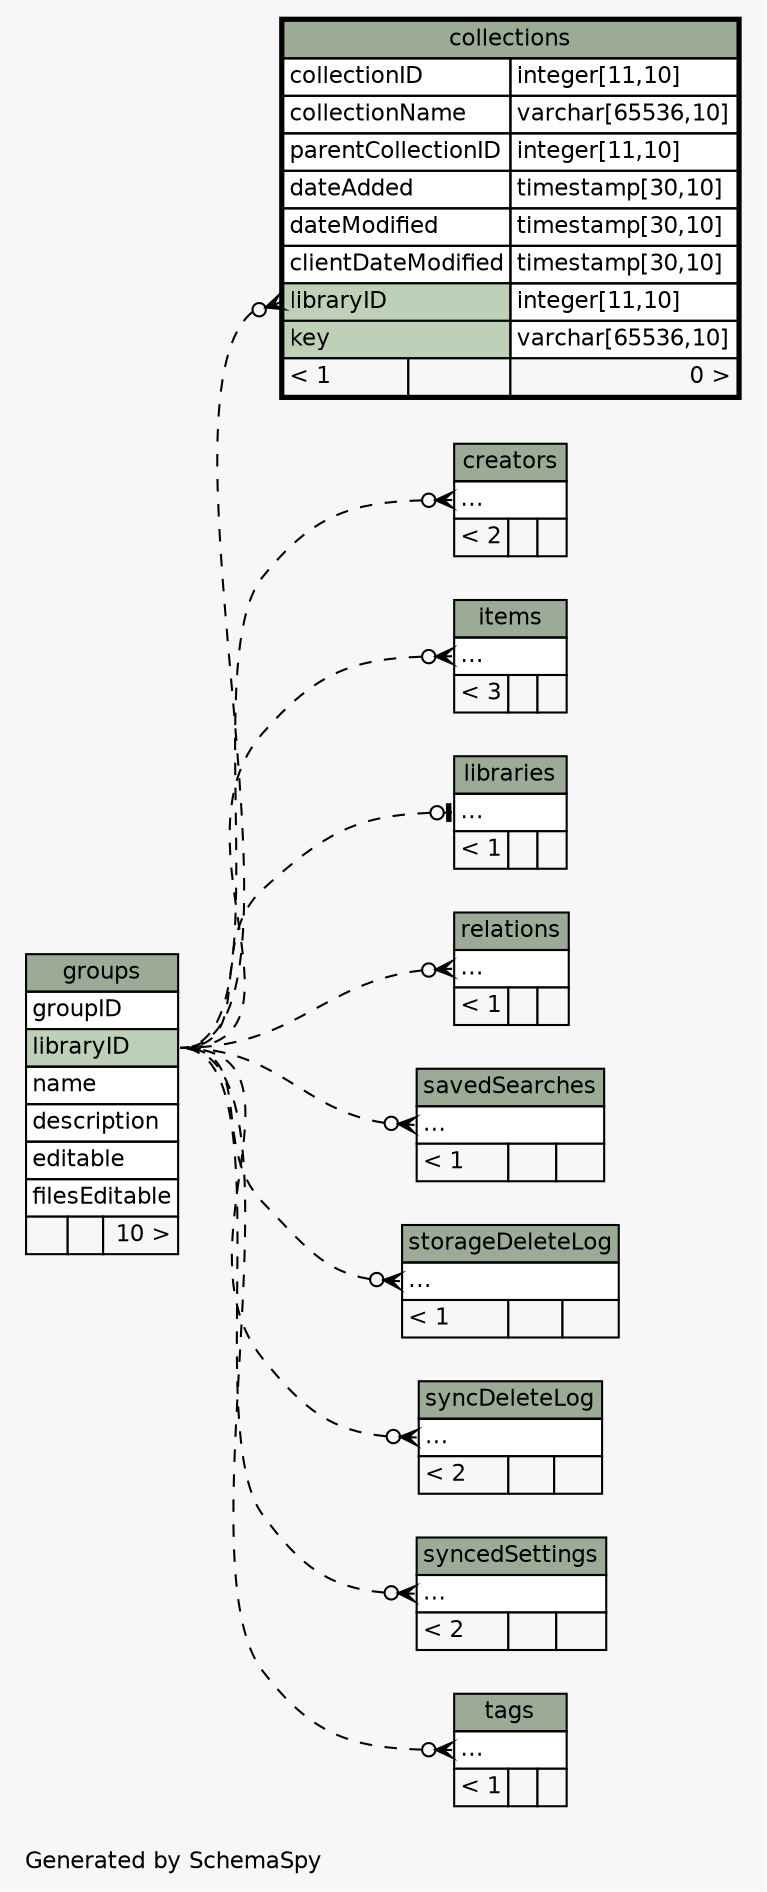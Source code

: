 // dot 2.34.0 on Linux 3.11.6-1-ARCH
// SchemaSpy rev 590
digraph "impliedTwoDegreesRelationshipsDiagram" {
  graph [
    rankdir="RL"
    bgcolor="#f7f7f7"
    label="\nGenerated by SchemaSpy"
    labeljust="l"
    nodesep="0.18"
    ranksep="0.46"
    fontname="Helvetica"
    fontsize="11"
  ];
  node [
    fontname="Helvetica"
    fontsize="11"
    shape="plaintext"
  ];
  edge [
    arrowsize="0.8"
  ];
  "collections":"libraryID":w -> "groups":"libraryID":e [arrowhead=none dir=back arrowtail=crowodot style=dashed];
  "creators":"elipses":w -> "groups":"libraryID":e [arrowhead=none dir=back arrowtail=crowodot style=dashed];
  "items":"elipses":w -> "groups":"libraryID":e [arrowhead=none dir=back arrowtail=crowodot style=dashed];
  "libraries":"elipses":w -> "groups":"libraryID":e [arrowhead=none dir=back arrowtail=teeodot style=dashed];
  "relations":"elipses":w -> "groups":"libraryID":e [arrowhead=none dir=back arrowtail=crowodot style=dashed];
  "savedSearches":"elipses":w -> "groups":"libraryID":e [arrowhead=none dir=back arrowtail=crowodot style=dashed];
  "storageDeleteLog":"elipses":w -> "groups":"libraryID":e [arrowhead=none dir=back arrowtail=crowodot style=dashed];
  "syncDeleteLog":"elipses":w -> "groups":"libraryID":e [arrowhead=none dir=back arrowtail=crowodot style=dashed];
  "syncedSettings":"elipses":w -> "groups":"libraryID":e [arrowhead=none dir=back arrowtail=crowodot style=dashed];
  "tags":"elipses":w -> "groups":"libraryID":e [arrowhead=none dir=back arrowtail=crowodot style=dashed];
  "collections" [
    label=<
    <TABLE BORDER="2" CELLBORDER="1" CELLSPACING="0" BGCOLOR="#ffffff">
      <TR><TD COLSPAN="3" BGCOLOR="#9bab96" ALIGN="CENTER">collections</TD></TR>
      <TR><TD PORT="collectionID" COLSPAN="2" ALIGN="LEFT">collectionID</TD><TD PORT="collectionID.type" ALIGN="LEFT">integer[11,10]</TD></TR>
      <TR><TD PORT="collectionName" COLSPAN="2" ALIGN="LEFT">collectionName</TD><TD PORT="collectionName.type" ALIGN="LEFT">varchar[65536,10]</TD></TR>
      <TR><TD PORT="parentCollectionID" COLSPAN="2" ALIGN="LEFT">parentCollectionID</TD><TD PORT="parentCollectionID.type" ALIGN="LEFT">integer[11,10]</TD></TR>
      <TR><TD PORT="dateAdded" COLSPAN="2" ALIGN="LEFT">dateAdded</TD><TD PORT="dateAdded.type" ALIGN="LEFT">timestamp[30,10]</TD></TR>
      <TR><TD PORT="dateModified" COLSPAN="2" ALIGN="LEFT">dateModified</TD><TD PORT="dateModified.type" ALIGN="LEFT">timestamp[30,10]</TD></TR>
      <TR><TD PORT="clientDateModified" COLSPAN="2" ALIGN="LEFT">clientDateModified</TD><TD PORT="clientDateModified.type" ALIGN="LEFT">timestamp[30,10]</TD></TR>
      <TR><TD PORT="libraryID" COLSPAN="2" BGCOLOR="#bed1b8" ALIGN="LEFT">libraryID</TD><TD PORT="libraryID.type" ALIGN="LEFT">integer[11,10]</TD></TR>
      <TR><TD PORT="key" COLSPAN="2" BGCOLOR="#bed1b8" ALIGN="LEFT">key</TD><TD PORT="key.type" ALIGN="LEFT">varchar[65536,10]</TD></TR>
      <TR><TD ALIGN="LEFT" BGCOLOR="#f7f7f7">&lt; 1</TD><TD ALIGN="RIGHT" BGCOLOR="#f7f7f7">  </TD><TD ALIGN="RIGHT" BGCOLOR="#f7f7f7">0 &gt;</TD></TR>
    </TABLE>>
    URL="collections.html"
    tooltip="collections"
  ];
  "creators" [
    label=<
    <TABLE BORDER="0" CELLBORDER="1" CELLSPACING="0" BGCOLOR="#ffffff">
      <TR><TD COLSPAN="3" BGCOLOR="#9bab96" ALIGN="CENTER">creators</TD></TR>
      <TR><TD PORT="elipses" COLSPAN="3" ALIGN="LEFT">...</TD></TR>
      <TR><TD ALIGN="LEFT" BGCOLOR="#f7f7f7">&lt; 2</TD><TD ALIGN="RIGHT" BGCOLOR="#f7f7f7">  </TD><TD ALIGN="RIGHT" BGCOLOR="#f7f7f7">  </TD></TR>
    </TABLE>>
    URL="creators.html"
    tooltip="creators"
  ];
  "groups" [
    label=<
    <TABLE BORDER="0" CELLBORDER="1" CELLSPACING="0" BGCOLOR="#ffffff">
      <TR><TD COLSPAN="3" BGCOLOR="#9bab96" ALIGN="CENTER">groups</TD></TR>
      <TR><TD PORT="groupID" COLSPAN="3" ALIGN="LEFT">groupID</TD></TR>
      <TR><TD PORT="libraryID" COLSPAN="3" BGCOLOR="#bed1b8" ALIGN="LEFT">libraryID</TD></TR>
      <TR><TD PORT="name" COLSPAN="3" ALIGN="LEFT">name</TD></TR>
      <TR><TD PORT="description" COLSPAN="3" ALIGN="LEFT">description</TD></TR>
      <TR><TD PORT="editable" COLSPAN="3" ALIGN="LEFT">editable</TD></TR>
      <TR><TD PORT="filesEditable" COLSPAN="3" ALIGN="LEFT">filesEditable</TD></TR>
      <TR><TD ALIGN="LEFT" BGCOLOR="#f7f7f7">  </TD><TD ALIGN="RIGHT" BGCOLOR="#f7f7f7">  </TD><TD ALIGN="RIGHT" BGCOLOR="#f7f7f7">10 &gt;</TD></TR>
    </TABLE>>
    URL="groups.html"
    tooltip="groups"
  ];
  "items" [
    label=<
    <TABLE BORDER="0" CELLBORDER="1" CELLSPACING="0" BGCOLOR="#ffffff">
      <TR><TD COLSPAN="3" BGCOLOR="#9bab96" ALIGN="CENTER">items</TD></TR>
      <TR><TD PORT="elipses" COLSPAN="3" ALIGN="LEFT">...</TD></TR>
      <TR><TD ALIGN="LEFT" BGCOLOR="#f7f7f7">&lt; 3</TD><TD ALIGN="RIGHT" BGCOLOR="#f7f7f7">  </TD><TD ALIGN="RIGHT" BGCOLOR="#f7f7f7">  </TD></TR>
    </TABLE>>
    URL="items.html"
    tooltip="items"
  ];
  "libraries" [
    label=<
    <TABLE BORDER="0" CELLBORDER="1" CELLSPACING="0" BGCOLOR="#ffffff">
      <TR><TD COLSPAN="3" BGCOLOR="#9bab96" ALIGN="CENTER">libraries</TD></TR>
      <TR><TD PORT="elipses" COLSPAN="3" ALIGN="LEFT">...</TD></TR>
      <TR><TD ALIGN="LEFT" BGCOLOR="#f7f7f7">&lt; 1</TD><TD ALIGN="RIGHT" BGCOLOR="#f7f7f7">  </TD><TD ALIGN="RIGHT" BGCOLOR="#f7f7f7">  </TD></TR>
    </TABLE>>
    URL="libraries.html"
    tooltip="libraries"
  ];
  "relations" [
    label=<
    <TABLE BORDER="0" CELLBORDER="1" CELLSPACING="0" BGCOLOR="#ffffff">
      <TR><TD COLSPAN="3" BGCOLOR="#9bab96" ALIGN="CENTER">relations</TD></TR>
      <TR><TD PORT="elipses" COLSPAN="3" ALIGN="LEFT">...</TD></TR>
      <TR><TD ALIGN="LEFT" BGCOLOR="#f7f7f7">&lt; 1</TD><TD ALIGN="RIGHT" BGCOLOR="#f7f7f7">  </TD><TD ALIGN="RIGHT" BGCOLOR="#f7f7f7">  </TD></TR>
    </TABLE>>
    URL="relations.html"
    tooltip="relations"
  ];
  "savedSearches" [
    label=<
    <TABLE BORDER="0" CELLBORDER="1" CELLSPACING="0" BGCOLOR="#ffffff">
      <TR><TD COLSPAN="3" BGCOLOR="#9bab96" ALIGN="CENTER">savedSearches</TD></TR>
      <TR><TD PORT="elipses" COLSPAN="3" ALIGN="LEFT">...</TD></TR>
      <TR><TD ALIGN="LEFT" BGCOLOR="#f7f7f7">&lt; 1</TD><TD ALIGN="RIGHT" BGCOLOR="#f7f7f7">  </TD><TD ALIGN="RIGHT" BGCOLOR="#f7f7f7">  </TD></TR>
    </TABLE>>
    URL="savedSearches.html"
    tooltip="savedSearches"
  ];
  "storageDeleteLog" [
    label=<
    <TABLE BORDER="0" CELLBORDER="1" CELLSPACING="0" BGCOLOR="#ffffff">
      <TR><TD COLSPAN="3" BGCOLOR="#9bab96" ALIGN="CENTER">storageDeleteLog</TD></TR>
      <TR><TD PORT="elipses" COLSPAN="3" ALIGN="LEFT">...</TD></TR>
      <TR><TD ALIGN="LEFT" BGCOLOR="#f7f7f7">&lt; 1</TD><TD ALIGN="RIGHT" BGCOLOR="#f7f7f7">  </TD><TD ALIGN="RIGHT" BGCOLOR="#f7f7f7">  </TD></TR>
    </TABLE>>
    URL="storageDeleteLog.html"
    tooltip="storageDeleteLog"
  ];
  "syncDeleteLog" [
    label=<
    <TABLE BORDER="0" CELLBORDER="1" CELLSPACING="0" BGCOLOR="#ffffff">
      <TR><TD COLSPAN="3" BGCOLOR="#9bab96" ALIGN="CENTER">syncDeleteLog</TD></TR>
      <TR><TD PORT="elipses" COLSPAN="3" ALIGN="LEFT">...</TD></TR>
      <TR><TD ALIGN="LEFT" BGCOLOR="#f7f7f7">&lt; 2</TD><TD ALIGN="RIGHT" BGCOLOR="#f7f7f7">  </TD><TD ALIGN="RIGHT" BGCOLOR="#f7f7f7">  </TD></TR>
    </TABLE>>
    URL="syncDeleteLog.html"
    tooltip="syncDeleteLog"
  ];
  "syncedSettings" [
    label=<
    <TABLE BORDER="0" CELLBORDER="1" CELLSPACING="0" BGCOLOR="#ffffff">
      <TR><TD COLSPAN="3" BGCOLOR="#9bab96" ALIGN="CENTER">syncedSettings</TD></TR>
      <TR><TD PORT="elipses" COLSPAN="3" ALIGN="LEFT">...</TD></TR>
      <TR><TD ALIGN="LEFT" BGCOLOR="#f7f7f7">&lt; 2</TD><TD ALIGN="RIGHT" BGCOLOR="#f7f7f7">  </TD><TD ALIGN="RIGHT" BGCOLOR="#f7f7f7">  </TD></TR>
    </TABLE>>
    URL="syncedSettings.html"
    tooltip="syncedSettings"
  ];
  "tags" [
    label=<
    <TABLE BORDER="0" CELLBORDER="1" CELLSPACING="0" BGCOLOR="#ffffff">
      <TR><TD COLSPAN="3" BGCOLOR="#9bab96" ALIGN="CENTER">tags</TD></TR>
      <TR><TD PORT="elipses" COLSPAN="3" ALIGN="LEFT">...</TD></TR>
      <TR><TD ALIGN="LEFT" BGCOLOR="#f7f7f7">&lt; 1</TD><TD ALIGN="RIGHT" BGCOLOR="#f7f7f7">  </TD><TD ALIGN="RIGHT" BGCOLOR="#f7f7f7">  </TD></TR>
    </TABLE>>
    URL="tags.html"
    tooltip="tags"
  ];
}
